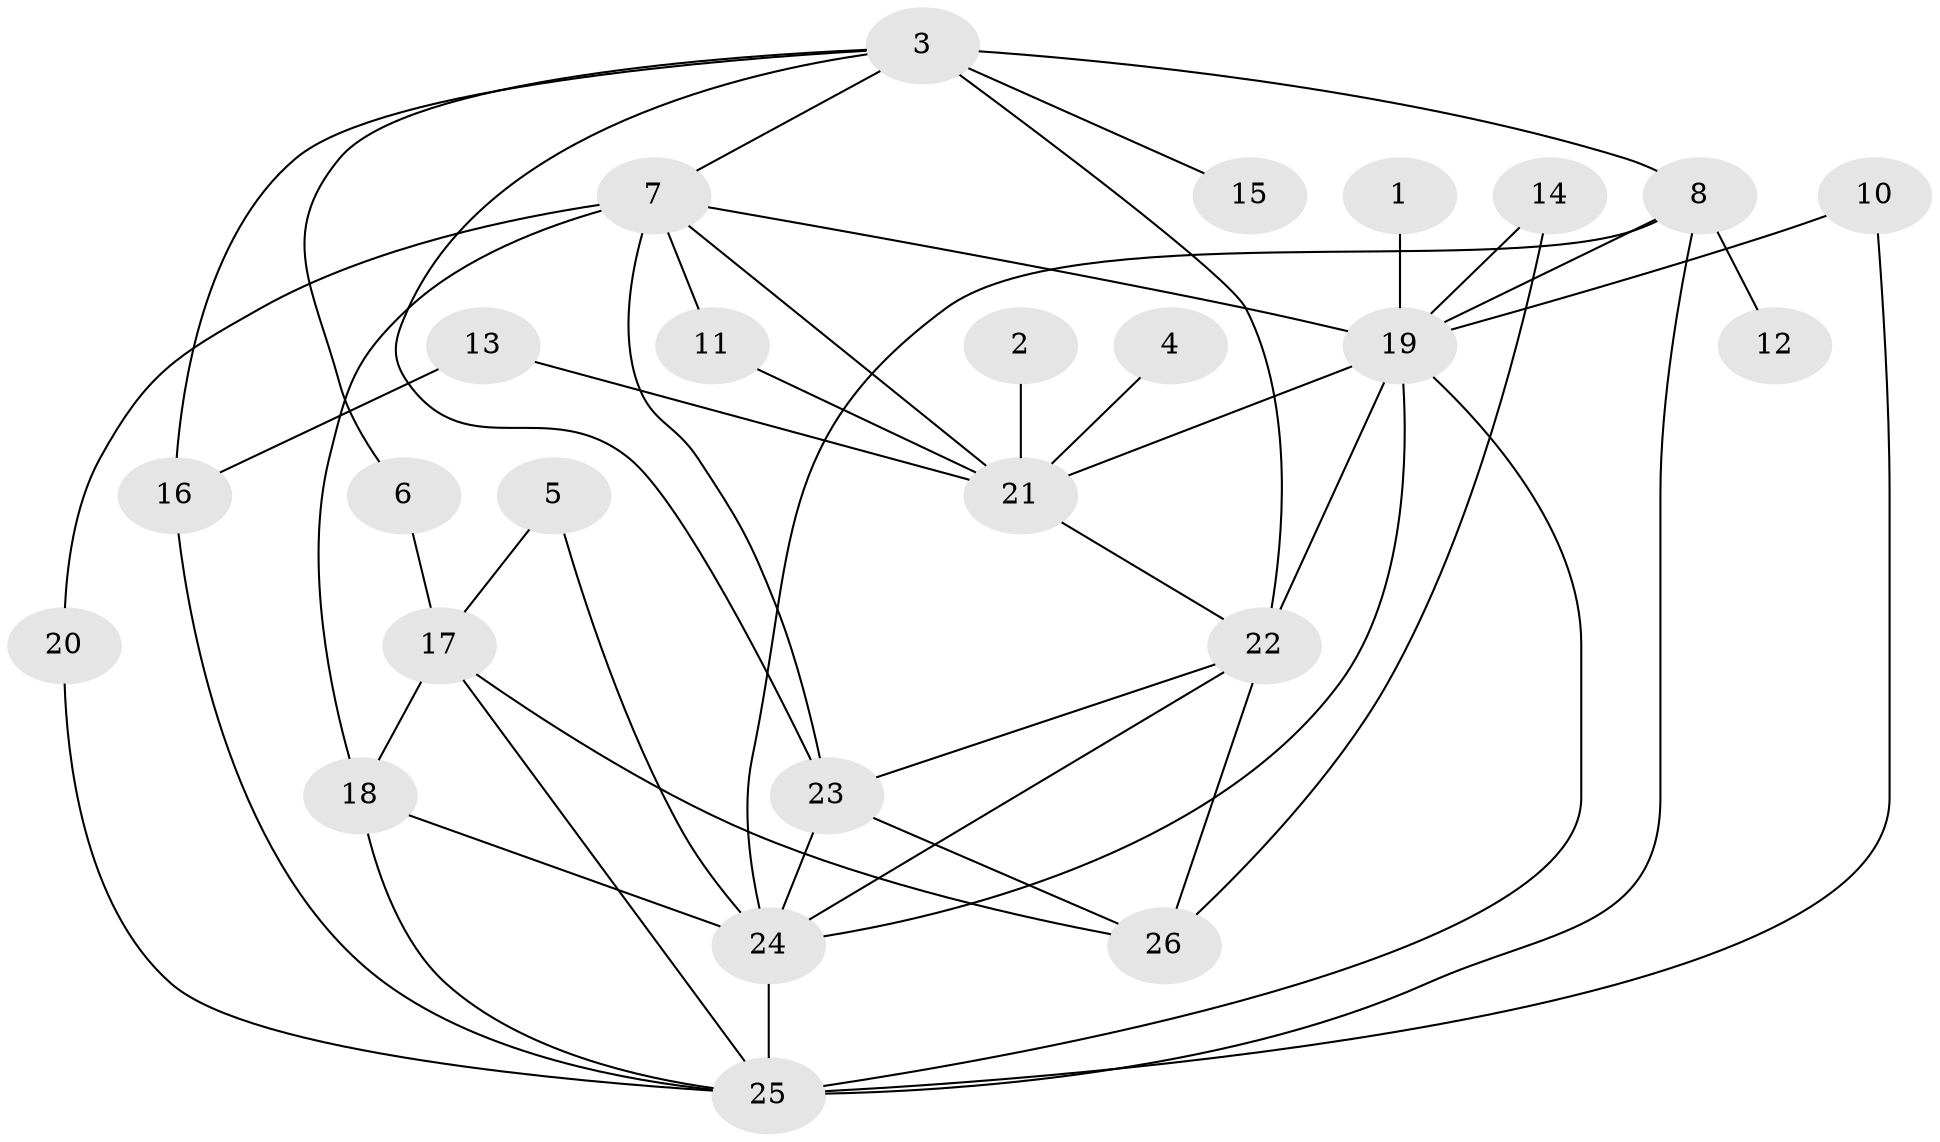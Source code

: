 // original degree distribution, {3: 0.20754716981132076, 2: 0.18867924528301888, 7: 0.018867924528301886, 1: 0.20754716981132076, 4: 0.16981132075471697, 6: 0.05660377358490566, 5: 0.09433962264150944, 0: 0.03773584905660377, 8: 0.018867924528301886}
// Generated by graph-tools (version 1.1) at 2025/25/03/09/25 03:25:17]
// undirected, 25 vertices, 48 edges
graph export_dot {
graph [start="1"]
  node [color=gray90,style=filled];
  1;
  2;
  3;
  4;
  5;
  6;
  7;
  8;
  10;
  11;
  12;
  13;
  14;
  15;
  16;
  17;
  18;
  19;
  20;
  21;
  22;
  23;
  24;
  25;
  26;
  1 -- 19 [weight=1.0];
  2 -- 21 [weight=1.0];
  3 -- 6 [weight=1.0];
  3 -- 7 [weight=1.0];
  3 -- 8 [weight=1.0];
  3 -- 15 [weight=1.0];
  3 -- 16 [weight=1.0];
  3 -- 22 [weight=2.0];
  3 -- 23 [weight=1.0];
  4 -- 21 [weight=1.0];
  5 -- 17 [weight=1.0];
  5 -- 24 [weight=1.0];
  6 -- 17 [weight=1.0];
  7 -- 11 [weight=1.0];
  7 -- 18 [weight=1.0];
  7 -- 19 [weight=1.0];
  7 -- 20 [weight=1.0];
  7 -- 21 [weight=1.0];
  7 -- 23 [weight=2.0];
  8 -- 12 [weight=1.0];
  8 -- 19 [weight=1.0];
  8 -- 24 [weight=1.0];
  8 -- 25 [weight=1.0];
  10 -- 19 [weight=1.0];
  10 -- 25 [weight=1.0];
  11 -- 21 [weight=1.0];
  13 -- 16 [weight=1.0];
  13 -- 21 [weight=1.0];
  14 -- 19 [weight=1.0];
  14 -- 26 [weight=1.0];
  16 -- 25 [weight=1.0];
  17 -- 18 [weight=1.0];
  17 -- 25 [weight=1.0];
  17 -- 26 [weight=1.0];
  18 -- 24 [weight=1.0];
  18 -- 25 [weight=1.0];
  19 -- 21 [weight=1.0];
  19 -- 22 [weight=2.0];
  19 -- 24 [weight=1.0];
  19 -- 25 [weight=2.0];
  20 -- 25 [weight=1.0];
  21 -- 22 [weight=1.0];
  22 -- 23 [weight=1.0];
  22 -- 24 [weight=1.0];
  22 -- 26 [weight=1.0];
  23 -- 24 [weight=1.0];
  23 -- 26 [weight=1.0];
  24 -- 25 [weight=1.0];
}

